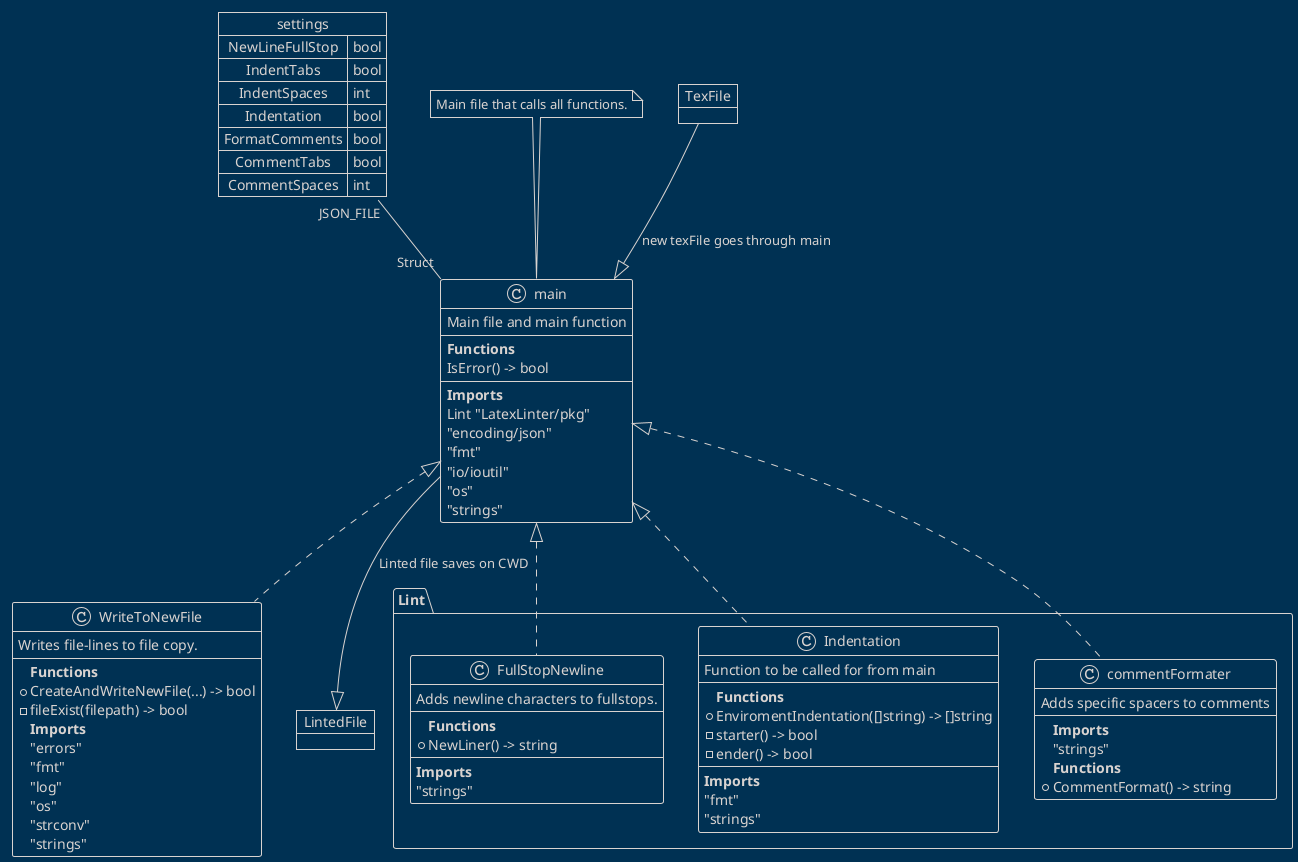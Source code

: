 @startuml
!theme blueprint

package Lint {

class FullStopNewline{
Adds newline characters to fullstops.
--
**Functions**
+NewLiner() -> string
--
**Imports**
"strings"
}

class Indentation{
Function to be called for from main
--
**Functions**
+EnviromentIndentation([]string) -> []string
-starter() -> bool
-ender() -> bool
--
**Imports**
"fmt"
"strings"
}

class commentFormater {
 Adds specific spacers to comments
--
**Imports**
"strings"
**Functions**
+CommentFormat() -> string
}

}


class WriteToNewFile {
Writes file-lines to file copy.
--
**Functions**
+CreateAndWriteNewFile(...) -> bool
-fileExist(filepath) -> bool
**Imports**
"errors"
"fmt"
"log"
"os"
"strconv"
"strings"
}

map settings {
	NewLineFullStop => bool
	IndentTabs => bool
	IndentSpaces => int
	Indentation => bool
	FormatComments => bool
	CommentTabs => bool
	CommentSpaces => int
}


class main {
Main file and main function
--
**Functions**
IsError() -> bool
--
**Imports**
Lint "LatexLinter/pkg"
"encoding/json"
"fmt"
"io/ioutil"
"os"
"strings"
}



note top of main : Main file that calls all functions.

object TexFile
object LintedFile
settings "JSON_FILE"--"Struct" main
main <|.. Indentation
main <|.. commentFormater
main <|.. WriteToNewFile
TexFile --|> main : new texFile goes through main
main --|> LintedFile : Linted file saves on CWD
main <|.. FullStopNewline
@enduml
